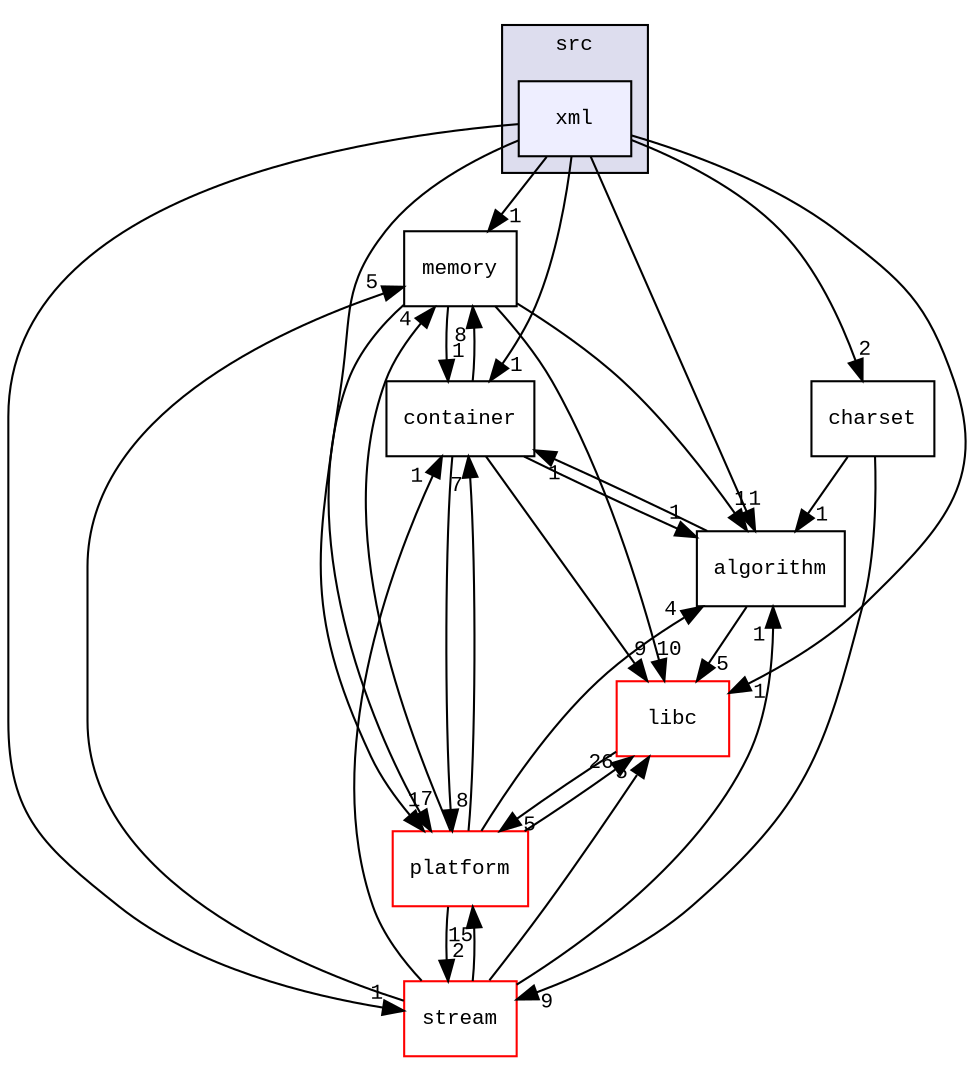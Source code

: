 digraph "src/xml" {
  compound=true
  node [ fontsize="10", fontname="CourierNew"];
  edge [ labelfontsize="10", labelfontname="CourierNew"];
  subgraph clusterdir_68267d1309a1af8e8297ef4c3efbcdba {
    graph [ bgcolor="#ddddee", pencolor="black", label="src" fontname="CourierNew", fontsize="10", URL="dir_68267d1309a1af8e8297ef4c3efbcdba.html"]
  dir_c43b215a2ade73e6562bd37d8a11c12a [shape=box, label="xml", style="filled", fillcolor="#eeeeff", pencolor="black", URL="dir_c43b215a2ade73e6562bd37d8a11c12a.html"];
  }
  dir_94d7edf6f8f3d9af5fd63c44172da41c [shape=box label="memory" URL="dir_94d7edf6f8f3d9af5fd63c44172da41c.html"];
  dir_090521d29e73b40f7fc0a63254d8965e [shape=box label="stream" fillcolor="white" style="filled" color="red" URL="dir_090521d29e73b40f7fc0a63254d8965e.html"];
  dir_1b313d86a3cedf427c8a82c0995b1bb6 [shape=box label="container" URL="dir_1b313d86a3cedf427c8a82c0995b1bb6.html"];
  dir_4309fc6147da60689ff8fae5076fed27 [shape=box label="charset" URL="dir_4309fc6147da60689ff8fae5076fed27.html"];
  dir_ee3448fa1dc3d93b4fb7d6fba5be0d5c [shape=box label="libc" fillcolor="white" style="filled" color="red" URL="dir_ee3448fa1dc3d93b4fb7d6fba5be0d5c.html"];
  dir_4b68c2fef3e151b6b93d5e93b14f1857 [shape=box label="platform" fillcolor="white" style="filled" color="red" URL="dir_4b68c2fef3e151b6b93d5e93b14f1857.html"];
  dir_fbc178c12bd249518b3c0868875b8083 [shape=box label="algorithm" URL="dir_fbc178c12bd249518b3c0868875b8083.html"];
  dir_090521d29e73b40f7fc0a63254d8965e->dir_94d7edf6f8f3d9af5fd63c44172da41c [headlabel="5", labeldistance=1.5 headhref="dir_000043_000019.html"];
  dir_090521d29e73b40f7fc0a63254d8965e->dir_1b313d86a3cedf427c8a82c0995b1bb6 [headlabel="1", labeldistance=1.5 headhref="dir_000043_000004.html"];
  dir_090521d29e73b40f7fc0a63254d8965e->dir_ee3448fa1dc3d93b4fb7d6fba5be0d5c [headlabel="5", labeldistance=1.5 headhref="dir_000043_000006.html"];
  dir_090521d29e73b40f7fc0a63254d8965e->dir_4b68c2fef3e151b6b93d5e93b14f1857 [headlabel="15", labeldistance=1.5 headhref="dir_000043_000026.html"];
  dir_090521d29e73b40f7fc0a63254d8965e->dir_fbc178c12bd249518b3c0868875b8083 [headlabel="1", labeldistance=1.5 headhref="dir_000043_000001.html"];
  dir_94d7edf6f8f3d9af5fd63c44172da41c->dir_1b313d86a3cedf427c8a82c0995b1bb6 [headlabel="1", labeldistance=1.5 headhref="dir_000019_000004.html"];
  dir_94d7edf6f8f3d9af5fd63c44172da41c->dir_ee3448fa1dc3d93b4fb7d6fba5be0d5c [headlabel="10", labeldistance=1.5 headhref="dir_000019_000006.html"];
  dir_94d7edf6f8f3d9af5fd63c44172da41c->dir_4b68c2fef3e151b6b93d5e93b14f1857 [headlabel="7", labeldistance=1.5 headhref="dir_000019_000026.html"];
  dir_94d7edf6f8f3d9af5fd63c44172da41c->dir_fbc178c12bd249518b3c0868875b8083 [headlabel="1", labeldistance=1.5 headhref="dir_000019_000001.html"];
  dir_c43b215a2ade73e6562bd37d8a11c12a->dir_94d7edf6f8f3d9af5fd63c44172da41c [headlabel="1", labeldistance=1.5 headhref="dir_000053_000019.html"];
  dir_c43b215a2ade73e6562bd37d8a11c12a->dir_090521d29e73b40f7fc0a63254d8965e [headlabel="1", labeldistance=1.5 headhref="dir_000053_000043.html"];
  dir_c43b215a2ade73e6562bd37d8a11c12a->dir_1b313d86a3cedf427c8a82c0995b1bb6 [headlabel="1", labeldistance=1.5 headhref="dir_000053_000004.html"];
  dir_c43b215a2ade73e6562bd37d8a11c12a->dir_4309fc6147da60689ff8fae5076fed27 [headlabel="2", labeldistance=1.5 headhref="dir_000053_000003.html"];
  dir_c43b215a2ade73e6562bd37d8a11c12a->dir_ee3448fa1dc3d93b4fb7d6fba5be0d5c [headlabel="1", labeldistance=1.5 headhref="dir_000053_000006.html"];
  dir_c43b215a2ade73e6562bd37d8a11c12a->dir_4b68c2fef3e151b6b93d5e93b14f1857 [headlabel="1", labeldistance=1.5 headhref="dir_000053_000026.html"];
  dir_c43b215a2ade73e6562bd37d8a11c12a->dir_fbc178c12bd249518b3c0868875b8083 [headlabel="1", labeldistance=1.5 headhref="dir_000053_000001.html"];
  dir_1b313d86a3cedf427c8a82c0995b1bb6->dir_94d7edf6f8f3d9af5fd63c44172da41c [headlabel="8", labeldistance=1.5 headhref="dir_000004_000019.html"];
  dir_1b313d86a3cedf427c8a82c0995b1bb6->dir_ee3448fa1dc3d93b4fb7d6fba5be0d5c [headlabel="9", labeldistance=1.5 headhref="dir_000004_000006.html"];
  dir_1b313d86a3cedf427c8a82c0995b1bb6->dir_4b68c2fef3e151b6b93d5e93b14f1857 [headlabel="8", labeldistance=1.5 headhref="dir_000004_000026.html"];
  dir_1b313d86a3cedf427c8a82c0995b1bb6->dir_fbc178c12bd249518b3c0868875b8083 [headlabel="1", labeldistance=1.5 headhref="dir_000004_000001.html"];
  dir_4309fc6147da60689ff8fae5076fed27->dir_090521d29e73b40f7fc0a63254d8965e [headlabel="9", labeldistance=1.5 headhref="dir_000003_000043.html"];
  dir_4309fc6147da60689ff8fae5076fed27->dir_fbc178c12bd249518b3c0868875b8083 [headlabel="1", labeldistance=1.5 headhref="dir_000003_000001.html"];
  dir_ee3448fa1dc3d93b4fb7d6fba5be0d5c->dir_4b68c2fef3e151b6b93d5e93b14f1857 [headlabel="5", labeldistance=1.5 headhref="dir_000006_000026.html"];
  dir_4b68c2fef3e151b6b93d5e93b14f1857->dir_090521d29e73b40f7fc0a63254d8965e [headlabel="2", labeldistance=1.5 headhref="dir_000026_000043.html"];
  dir_4b68c2fef3e151b6b93d5e93b14f1857->dir_94d7edf6f8f3d9af5fd63c44172da41c [headlabel="4", labeldistance=1.5 headhref="dir_000026_000019.html"];
  dir_4b68c2fef3e151b6b93d5e93b14f1857->dir_1b313d86a3cedf427c8a82c0995b1bb6 [headlabel="7", labeldistance=1.5 headhref="dir_000026_000004.html"];
  dir_4b68c2fef3e151b6b93d5e93b14f1857->dir_ee3448fa1dc3d93b4fb7d6fba5be0d5c [headlabel="26", labeldistance=1.5 headhref="dir_000026_000006.html"];
  dir_4b68c2fef3e151b6b93d5e93b14f1857->dir_fbc178c12bd249518b3c0868875b8083 [headlabel="4", labeldistance=1.5 headhref="dir_000026_000001.html"];
  dir_fbc178c12bd249518b3c0868875b8083->dir_1b313d86a3cedf427c8a82c0995b1bb6 [headlabel="1", labeldistance=1.5 headhref="dir_000001_000004.html"];
  dir_fbc178c12bd249518b3c0868875b8083->dir_ee3448fa1dc3d93b4fb7d6fba5be0d5c [headlabel="5", labeldistance=1.5 headhref="dir_000001_000006.html"];
}
